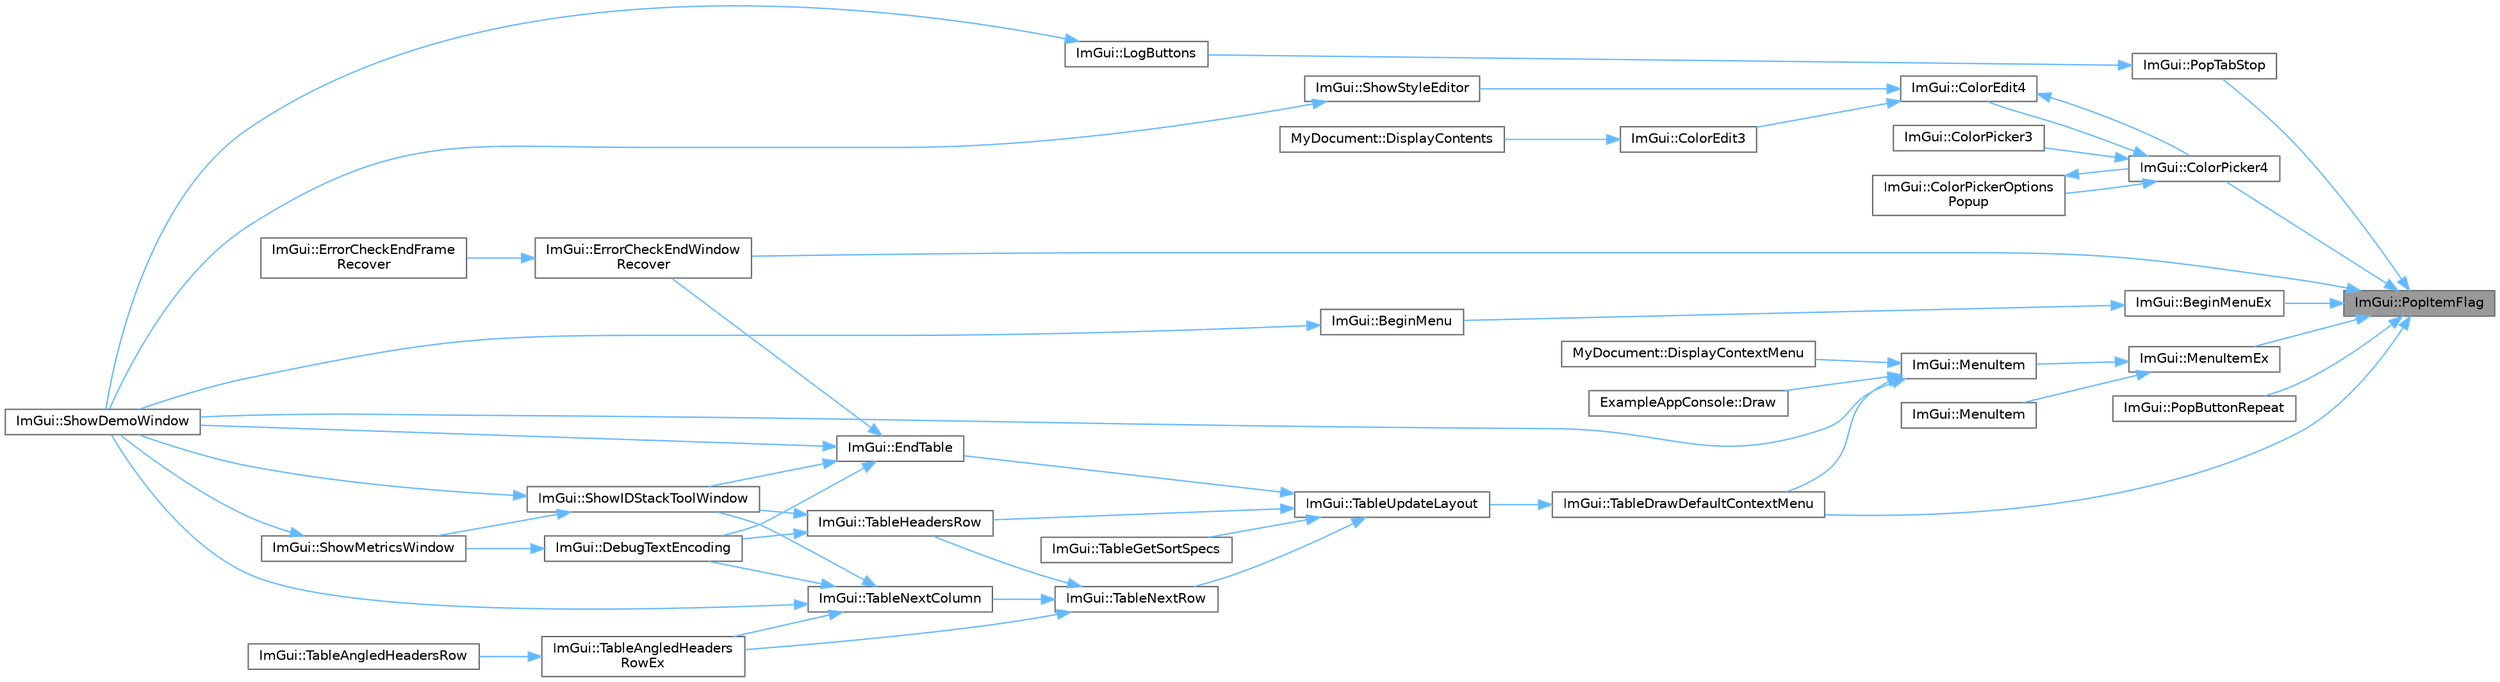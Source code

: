digraph "ImGui::PopItemFlag"
{
 // LATEX_PDF_SIZE
  bgcolor="transparent";
  edge [fontname=Helvetica,fontsize=10,labelfontname=Helvetica,labelfontsize=10];
  node [fontname=Helvetica,fontsize=10,shape=box,height=0.2,width=0.4];
  rankdir="RL";
  Node1 [id="Node000001",label="ImGui::PopItemFlag",height=0.2,width=0.4,color="gray40", fillcolor="grey60", style="filled", fontcolor="black",tooltip=" "];
  Node1 -> Node2 [id="edge1_Node000001_Node000002",dir="back",color="steelblue1",style="solid",tooltip=" "];
  Node2 [id="Node000002",label="ImGui::BeginMenuEx",height=0.2,width=0.4,color="grey40", fillcolor="white", style="filled",URL="$namespace_im_gui.html#a8dc671f87ed281b6445ce6ae4ab25183",tooltip=" "];
  Node2 -> Node3 [id="edge2_Node000002_Node000003",dir="back",color="steelblue1",style="solid",tooltip=" "];
  Node3 [id="Node000003",label="ImGui::BeginMenu",height=0.2,width=0.4,color="grey40", fillcolor="white", style="filled",URL="$namespace_im_gui.html#a1e55711a21f97d5dff919d697d3a7201",tooltip=" "];
  Node3 -> Node4 [id="edge3_Node000003_Node000004",dir="back",color="steelblue1",style="solid",tooltip=" "];
  Node4 [id="Node000004",label="ImGui::ShowDemoWindow",height=0.2,width=0.4,color="grey40", fillcolor="white", style="filled",URL="$namespace_im_gui.html#af95643a0ce4893b9e57c12991922fb18",tooltip=" "];
  Node1 -> Node5 [id="edge4_Node000001_Node000005",dir="back",color="steelblue1",style="solid",tooltip=" "];
  Node5 [id="Node000005",label="ImGui::ColorPicker4",height=0.2,width=0.4,color="grey40", fillcolor="white", style="filled",URL="$namespace_im_gui.html#a3d5aae9e0a14aa051d5a799abbe97b32",tooltip=" "];
  Node5 -> Node6 [id="edge5_Node000005_Node000006",dir="back",color="steelblue1",style="solid",tooltip=" "];
  Node6 [id="Node000006",label="ImGui::ColorEdit4",height=0.2,width=0.4,color="grey40", fillcolor="white", style="filled",URL="$namespace_im_gui.html#ac3f45e2aa0b1d591cc8a2cdf8b566a45",tooltip=" "];
  Node6 -> Node7 [id="edge6_Node000006_Node000007",dir="back",color="steelblue1",style="solid",tooltip=" "];
  Node7 [id="Node000007",label="ImGui::ColorEdit3",height=0.2,width=0.4,color="grey40", fillcolor="white", style="filled",URL="$namespace_im_gui.html#a5afe76ba1c91f07363e40396e7df656e",tooltip=" "];
  Node7 -> Node8 [id="edge7_Node000007_Node000008",dir="back",color="steelblue1",style="solid",tooltip=" "];
  Node8 [id="Node000008",label="MyDocument::DisplayContents",height=0.2,width=0.4,color="grey40", fillcolor="white", style="filled",URL="$struct_my_document.html#aa51e0b8e6c95b7109a507603599c05d9",tooltip=" "];
  Node6 -> Node5 [id="edge8_Node000006_Node000005",dir="back",color="steelblue1",style="solid",tooltip=" "];
  Node6 -> Node9 [id="edge9_Node000006_Node000009",dir="back",color="steelblue1",style="solid",tooltip=" "];
  Node9 [id="Node000009",label="ImGui::ShowStyleEditor",height=0.2,width=0.4,color="grey40", fillcolor="white", style="filled",URL="$namespace_im_gui.html#ab2eb3dec78d054fe3feab1c091ec5de5",tooltip=" "];
  Node9 -> Node4 [id="edge10_Node000009_Node000004",dir="back",color="steelblue1",style="solid",tooltip=" "];
  Node5 -> Node10 [id="edge11_Node000005_Node000010",dir="back",color="steelblue1",style="solid",tooltip=" "];
  Node10 [id="Node000010",label="ImGui::ColorPicker3",height=0.2,width=0.4,color="grey40", fillcolor="white", style="filled",URL="$namespace_im_gui.html#a2a2a98cb9a17b18702be6b954670b388",tooltip=" "];
  Node5 -> Node11 [id="edge12_Node000005_Node000011",dir="back",color="steelblue1",style="solid",tooltip=" "];
  Node11 [id="Node000011",label="ImGui::ColorPickerOptions\lPopup",height=0.2,width=0.4,color="grey40", fillcolor="white", style="filled",URL="$namespace_im_gui.html#a6d112eeb6d8ffdebbc9d9a8c66babbee",tooltip=" "];
  Node11 -> Node5 [id="edge13_Node000011_Node000005",dir="back",color="steelblue1",style="solid",tooltip=" "];
  Node1 -> Node12 [id="edge14_Node000001_Node000012",dir="back",color="steelblue1",style="solid",tooltip=" "];
  Node12 [id="Node000012",label="ImGui::ErrorCheckEndWindow\lRecover",height=0.2,width=0.4,color="grey40", fillcolor="white", style="filled",URL="$namespace_im_gui.html#a945392cbf05b9434df8ec3630b10e01a",tooltip=" "];
  Node12 -> Node13 [id="edge15_Node000012_Node000013",dir="back",color="steelblue1",style="solid",tooltip=" "];
  Node13 [id="Node000013",label="ImGui::ErrorCheckEndFrame\lRecover",height=0.2,width=0.4,color="grey40", fillcolor="white", style="filled",URL="$namespace_im_gui.html#aaeda60ee2c0b5c2b3f397b237c9928f3",tooltip=" "];
  Node1 -> Node14 [id="edge16_Node000001_Node000014",dir="back",color="steelblue1",style="solid",tooltip=" "];
  Node14 [id="Node000014",label="ImGui::MenuItemEx",height=0.2,width=0.4,color="grey40", fillcolor="white", style="filled",URL="$namespace_im_gui.html#ab5e6e4c78805615fb4d26d4918031f9c",tooltip=" "];
  Node14 -> Node15 [id="edge17_Node000014_Node000015",dir="back",color="steelblue1",style="solid",tooltip=" "];
  Node15 [id="Node000015",label="ImGui::MenuItem",height=0.2,width=0.4,color="grey40", fillcolor="white", style="filled",URL="$namespace_im_gui.html#a237e76bff3088f1c2622f4aebae2356e",tooltip=" "];
  Node14 -> Node16 [id="edge18_Node000014_Node000016",dir="back",color="steelblue1",style="solid",tooltip=" "];
  Node16 [id="Node000016",label="ImGui::MenuItem",height=0.2,width=0.4,color="grey40", fillcolor="white", style="filled",URL="$namespace_im_gui.html#aa1bae511ca47478998693a9d8c84f2e6",tooltip=" "];
  Node16 -> Node17 [id="edge19_Node000016_Node000017",dir="back",color="steelblue1",style="solid",tooltip=" "];
  Node17 [id="Node000017",label="MyDocument::DisplayContextMenu",height=0.2,width=0.4,color="grey40", fillcolor="white", style="filled",URL="$struct_my_document.html#ae9e8d83c14b75c307447e3f410e432ec",tooltip=" "];
  Node16 -> Node18 [id="edge20_Node000016_Node000018",dir="back",color="steelblue1",style="solid",tooltip=" "];
  Node18 [id="Node000018",label="ExampleAppConsole::Draw",height=0.2,width=0.4,color="grey40", fillcolor="white", style="filled",URL="$struct_example_app_console.html#a0518a09c7e8648dd52c7c06df19ac17a",tooltip=" "];
  Node16 -> Node4 [id="edge21_Node000016_Node000004",dir="back",color="steelblue1",style="solid",tooltip=" "];
  Node16 -> Node19 [id="edge22_Node000016_Node000019",dir="back",color="steelblue1",style="solid",tooltip=" "];
  Node19 [id="Node000019",label="ImGui::TableDrawDefaultContextMenu",height=0.2,width=0.4,color="grey40", fillcolor="white", style="filled",URL="$namespace_im_gui.html#affbabc4a2c721b20ab7106d62be19385",tooltip=" "];
  Node19 -> Node20 [id="edge23_Node000019_Node000020",dir="back",color="steelblue1",style="solid",tooltip=" "];
  Node20 [id="Node000020",label="ImGui::TableUpdateLayout",height=0.2,width=0.4,color="grey40", fillcolor="white", style="filled",URL="$namespace_im_gui.html#a890d76a0ec9efc98765c226884e3e32a",tooltip=" "];
  Node20 -> Node21 [id="edge24_Node000020_Node000021",dir="back",color="steelblue1",style="solid",tooltip=" "];
  Node21 [id="Node000021",label="ImGui::EndTable",height=0.2,width=0.4,color="grey40", fillcolor="white", style="filled",URL="$namespace_im_gui.html#a9c70aaa6464c2e51e6f3342da133ada1",tooltip=" "];
  Node21 -> Node22 [id="edge25_Node000021_Node000022",dir="back",color="steelblue1",style="solid",tooltip=" "];
  Node22 [id="Node000022",label="ImGui::DebugTextEncoding",height=0.2,width=0.4,color="grey40", fillcolor="white", style="filled",URL="$namespace_im_gui.html#a326f0badd138d1dea078a31b0e8dd685",tooltip=" "];
  Node22 -> Node23 [id="edge26_Node000022_Node000023",dir="back",color="steelblue1",style="solid",tooltip=" "];
  Node23 [id="Node000023",label="ImGui::ShowMetricsWindow",height=0.2,width=0.4,color="grey40", fillcolor="white", style="filled",URL="$namespace_im_gui.html#afe7a28c6eb52fff3cc27d5a698fea4ff",tooltip=" "];
  Node23 -> Node4 [id="edge27_Node000023_Node000004",dir="back",color="steelblue1",style="solid",tooltip=" "];
  Node21 -> Node12 [id="edge28_Node000021_Node000012",dir="back",color="steelblue1",style="solid",tooltip=" "];
  Node21 -> Node4 [id="edge29_Node000021_Node000004",dir="back",color="steelblue1",style="solid",tooltip=" "];
  Node21 -> Node24 [id="edge30_Node000021_Node000024",dir="back",color="steelblue1",style="solid",tooltip=" "];
  Node24 [id="Node000024",label="ImGui::ShowIDStackToolWindow",height=0.2,width=0.4,color="grey40", fillcolor="white", style="filled",URL="$namespace_im_gui.html#ab4a87bf4a874a8e5872b60b4a9b1d99e",tooltip=" "];
  Node24 -> Node4 [id="edge31_Node000024_Node000004",dir="back",color="steelblue1",style="solid",tooltip=" "];
  Node24 -> Node23 [id="edge32_Node000024_Node000023",dir="back",color="steelblue1",style="solid",tooltip=" "];
  Node20 -> Node25 [id="edge33_Node000020_Node000025",dir="back",color="steelblue1",style="solid",tooltip=" "];
  Node25 [id="Node000025",label="ImGui::TableGetSortSpecs",height=0.2,width=0.4,color="grey40", fillcolor="white", style="filled",URL="$namespace_im_gui.html#acaeb2f2896b8332e108b6b1ce1c08fcc",tooltip=" "];
  Node20 -> Node26 [id="edge34_Node000020_Node000026",dir="back",color="steelblue1",style="solid",tooltip=" "];
  Node26 [id="Node000026",label="ImGui::TableHeadersRow",height=0.2,width=0.4,color="grey40", fillcolor="white", style="filled",URL="$namespace_im_gui.html#a0c16791f4620e8db38511553d5d63335",tooltip=" "];
  Node26 -> Node22 [id="edge35_Node000026_Node000022",dir="back",color="steelblue1",style="solid",tooltip=" "];
  Node26 -> Node24 [id="edge36_Node000026_Node000024",dir="back",color="steelblue1",style="solid",tooltip=" "];
  Node20 -> Node27 [id="edge37_Node000020_Node000027",dir="back",color="steelblue1",style="solid",tooltip=" "];
  Node27 [id="Node000027",label="ImGui::TableNextRow",height=0.2,width=0.4,color="grey40", fillcolor="white", style="filled",URL="$namespace_im_gui.html#a33511cbfe04b545a1a51b514ab6c208c",tooltip=" "];
  Node27 -> Node28 [id="edge38_Node000027_Node000028",dir="back",color="steelblue1",style="solid",tooltip=" "];
  Node28 [id="Node000028",label="ImGui::TableAngledHeaders\lRowEx",height=0.2,width=0.4,color="grey40", fillcolor="white", style="filled",URL="$namespace_im_gui.html#abedf7bbf79accde2321806dc0beb90b1",tooltip=" "];
  Node28 -> Node29 [id="edge39_Node000028_Node000029",dir="back",color="steelblue1",style="solid",tooltip=" "];
  Node29 [id="Node000029",label="ImGui::TableAngledHeadersRow",height=0.2,width=0.4,color="grey40", fillcolor="white", style="filled",URL="$namespace_im_gui.html#a17eb2b71b2aff472d9d56c838586b73b",tooltip=" "];
  Node27 -> Node26 [id="edge40_Node000027_Node000026",dir="back",color="steelblue1",style="solid",tooltip=" "];
  Node27 -> Node30 [id="edge41_Node000027_Node000030",dir="back",color="steelblue1",style="solid",tooltip=" "];
  Node30 [id="Node000030",label="ImGui::TableNextColumn",height=0.2,width=0.4,color="grey40", fillcolor="white", style="filled",URL="$namespace_im_gui.html#ac9925e8335f55449b1be988829e37ba5",tooltip=" "];
  Node30 -> Node22 [id="edge42_Node000030_Node000022",dir="back",color="steelblue1",style="solid",tooltip=" "];
  Node30 -> Node4 [id="edge43_Node000030_Node000004",dir="back",color="steelblue1",style="solid",tooltip=" "];
  Node30 -> Node24 [id="edge44_Node000030_Node000024",dir="back",color="steelblue1",style="solid",tooltip=" "];
  Node30 -> Node28 [id="edge45_Node000030_Node000028",dir="back",color="steelblue1",style="solid",tooltip=" "];
  Node1 -> Node31 [id="edge46_Node000001_Node000031",dir="back",color="steelblue1",style="solid",tooltip=" "];
  Node31 [id="Node000031",label="ImGui::PopButtonRepeat",height=0.2,width=0.4,color="grey40", fillcolor="white", style="filled",URL="$namespace_im_gui.html#a0f883e8507be797ca8ba1448d2b9dbb0",tooltip=" "];
  Node1 -> Node32 [id="edge47_Node000001_Node000032",dir="back",color="steelblue1",style="solid",tooltip=" "];
  Node32 [id="Node000032",label="ImGui::PopTabStop",height=0.2,width=0.4,color="grey40", fillcolor="white", style="filled",URL="$namespace_im_gui.html#af84a746ead8a8eeaf60e57f956487f47",tooltip=" "];
  Node32 -> Node33 [id="edge48_Node000032_Node000033",dir="back",color="steelblue1",style="solid",tooltip=" "];
  Node33 [id="Node000033",label="ImGui::LogButtons",height=0.2,width=0.4,color="grey40", fillcolor="white", style="filled",URL="$namespace_im_gui.html#a7bd295da4be19bab98262c76fcaeb4fb",tooltip=" "];
  Node33 -> Node4 [id="edge49_Node000033_Node000004",dir="back",color="steelblue1",style="solid",tooltip=" "];
  Node1 -> Node19 [id="edge50_Node000001_Node000019",dir="back",color="steelblue1",style="solid",tooltip=" "];
}
